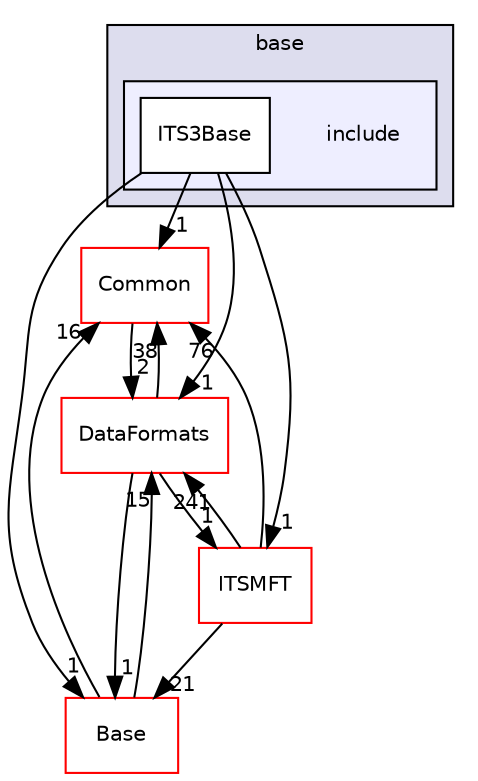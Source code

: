 digraph "/home/travis/build/AliceO2Group/AliceO2/Detectors/Upgrades/IT3/base/include" {
  bgcolor=transparent;
  compound=true
  node [ fontsize="10", fontname="Helvetica"];
  edge [ labelfontsize="10", labelfontname="Helvetica"];
  subgraph clusterdir_a01a9dcdab2da3806e7d9bd0ccc92eea {
    graph [ bgcolor="#ddddee", pencolor="black", label="base" fontname="Helvetica", fontsize="10", URL="dir_a01a9dcdab2da3806e7d9bd0ccc92eea.html"]
  subgraph clusterdir_1bbf2892a220cb5524662d6cf98f68a0 {
    graph [ bgcolor="#eeeeff", pencolor="black", label="" URL="dir_1bbf2892a220cb5524662d6cf98f68a0.html"];
    dir_1bbf2892a220cb5524662d6cf98f68a0 [shape=plaintext label="include"];
    dir_a0b01f41fc050484a70459e7a41794d5 [shape=box label="ITS3Base" color="black" fillcolor="white" style="filled" URL="dir_a0b01f41fc050484a70459e7a41794d5.html"];
  }
  }
  dir_4ab6b4cc6a7edbff49100e9123df213f [shape=box label="Common" color="red" URL="dir_4ab6b4cc6a7edbff49100e9123df213f.html"];
  dir_37c90836491b695b472bf98d1be8336b [shape=box label="Base" color="red" URL="dir_37c90836491b695b472bf98d1be8336b.html"];
  dir_1306292b77b40360479b729ac9ee7efe [shape=box label="ITSMFT" color="red" URL="dir_1306292b77b40360479b729ac9ee7efe.html"];
  dir_2171f7ec022c5423887b07c69b2f5b48 [shape=box label="DataFormats" color="red" URL="dir_2171f7ec022c5423887b07c69b2f5b48.html"];
  dir_4ab6b4cc6a7edbff49100e9123df213f->dir_2171f7ec022c5423887b07c69b2f5b48 [headlabel="2", labeldistance=1.5 headhref="dir_000036_000090.html"];
  dir_37c90836491b695b472bf98d1be8336b->dir_4ab6b4cc6a7edbff49100e9123df213f [headlabel="16", labeldistance=1.5 headhref="dir_000287_000036.html"];
  dir_37c90836491b695b472bf98d1be8336b->dir_2171f7ec022c5423887b07c69b2f5b48 [headlabel="15", labeldistance=1.5 headhref="dir_000287_000090.html"];
  dir_1306292b77b40360479b729ac9ee7efe->dir_4ab6b4cc6a7edbff49100e9123df213f [headlabel="76", labeldistance=1.5 headhref="dir_000053_000036.html"];
  dir_1306292b77b40360479b729ac9ee7efe->dir_37c90836491b695b472bf98d1be8336b [headlabel="21", labeldistance=1.5 headhref="dir_000053_000287.html"];
  dir_1306292b77b40360479b729ac9ee7efe->dir_2171f7ec022c5423887b07c69b2f5b48 [headlabel="241", labeldistance=1.5 headhref="dir_000053_000090.html"];
  dir_a0b01f41fc050484a70459e7a41794d5->dir_4ab6b4cc6a7edbff49100e9123df213f [headlabel="1", labeldistance=1.5 headhref="dir_000530_000036.html"];
  dir_a0b01f41fc050484a70459e7a41794d5->dir_37c90836491b695b472bf98d1be8336b [headlabel="1", labeldistance=1.5 headhref="dir_000530_000287.html"];
  dir_a0b01f41fc050484a70459e7a41794d5->dir_1306292b77b40360479b729ac9ee7efe [headlabel="1", labeldistance=1.5 headhref="dir_000530_000053.html"];
  dir_a0b01f41fc050484a70459e7a41794d5->dir_2171f7ec022c5423887b07c69b2f5b48 [headlabel="1", labeldistance=1.5 headhref="dir_000530_000090.html"];
  dir_2171f7ec022c5423887b07c69b2f5b48->dir_4ab6b4cc6a7edbff49100e9123df213f [headlabel="38", labeldistance=1.5 headhref="dir_000090_000036.html"];
  dir_2171f7ec022c5423887b07c69b2f5b48->dir_37c90836491b695b472bf98d1be8336b [headlabel="1", labeldistance=1.5 headhref="dir_000090_000287.html"];
  dir_2171f7ec022c5423887b07c69b2f5b48->dir_1306292b77b40360479b729ac9ee7efe [headlabel="1", labeldistance=1.5 headhref="dir_000090_000053.html"];
}
